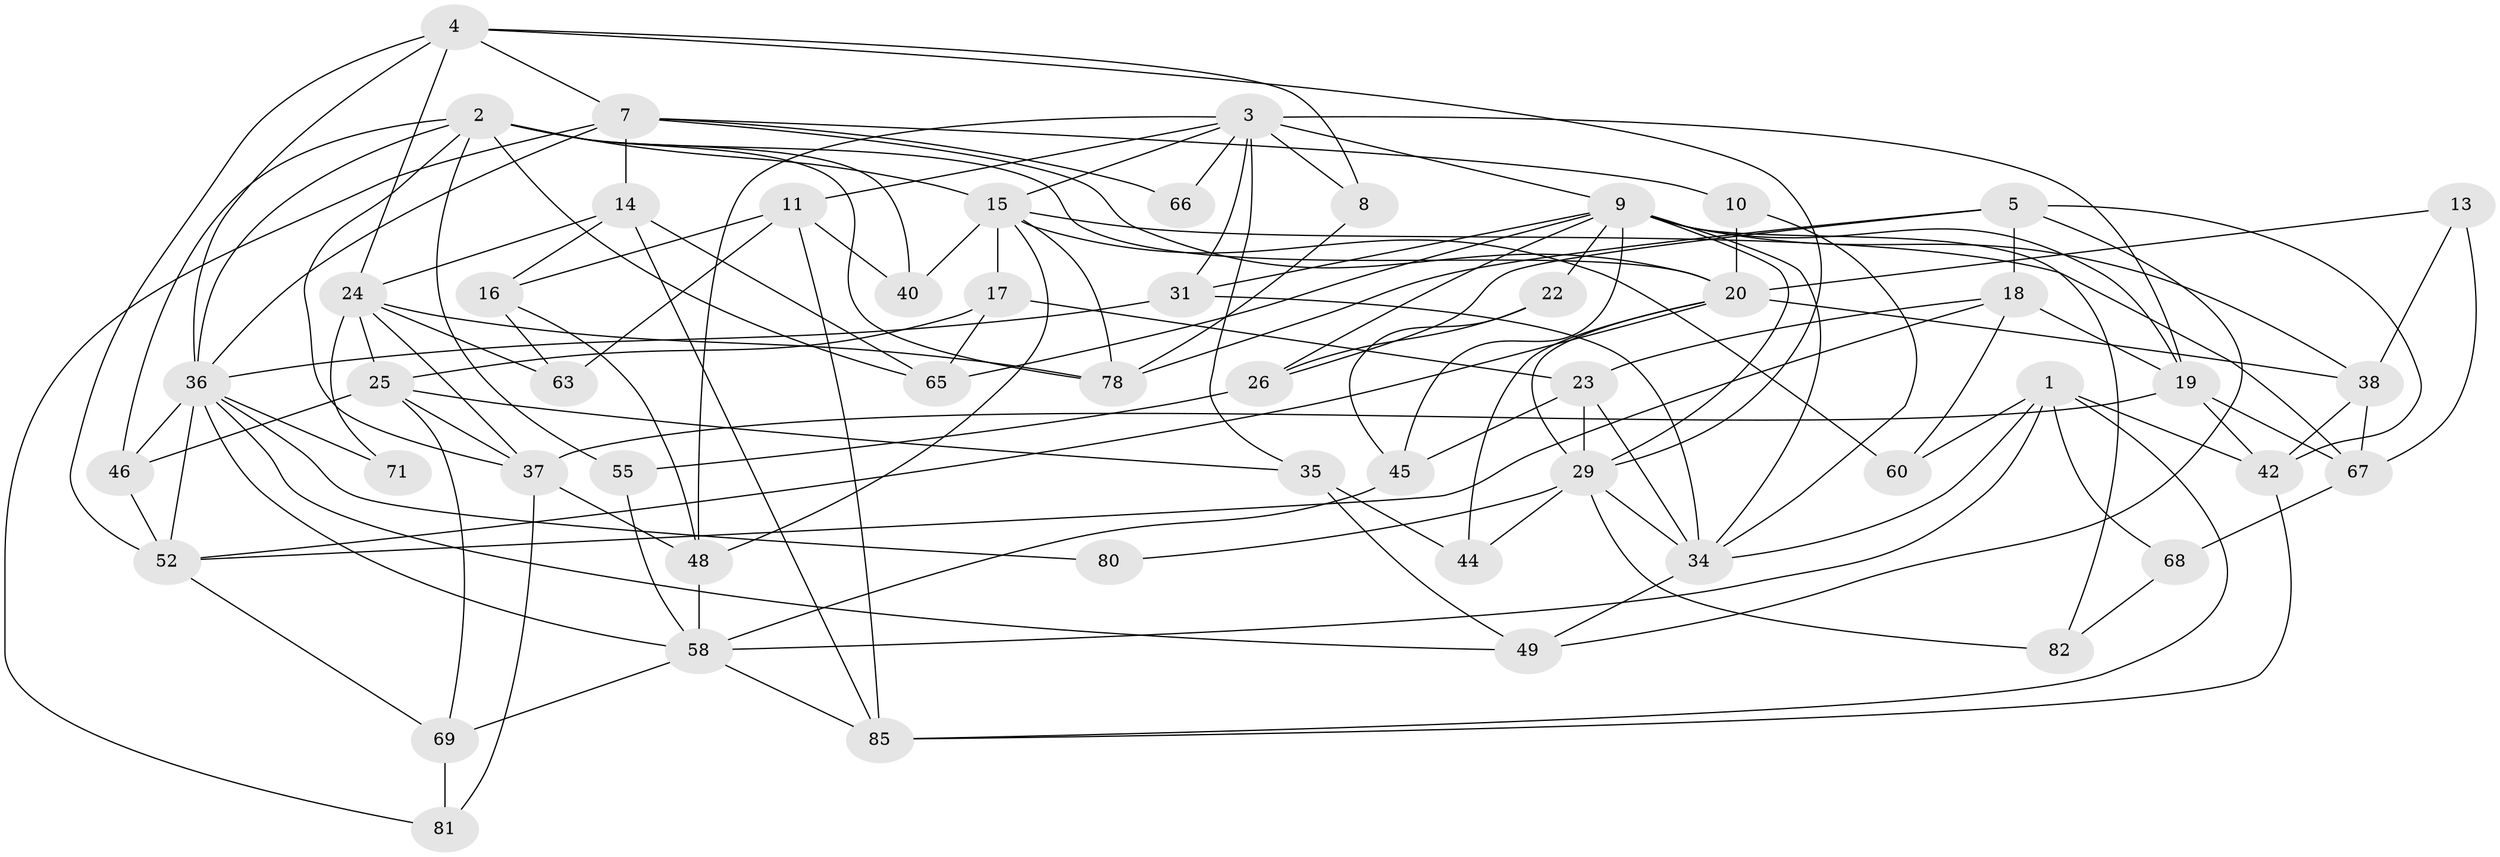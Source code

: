// Generated by graph-tools (version 1.1) at 2025/52/02/27/25 19:52:05]
// undirected, 53 vertices, 132 edges
graph export_dot {
graph [start="1"]
  node [color=gray90,style=filled];
  1 [super="+6"];
  2 [super="+54"];
  3 [super="+32"];
  4 [super="+43"];
  5 [super="+39"];
  7 [super="+50"];
  8 [super="+30"];
  9 [super="+12"];
  10;
  11 [super="+27"];
  13;
  14 [super="+51"];
  15 [super="+83"];
  16;
  17 [super="+21"];
  18 [super="+84"];
  19 [super="+33"];
  20 [super="+47"];
  22;
  23 [super="+61"];
  24 [super="+57"];
  25 [super="+28"];
  26;
  29 [super="+77"];
  31 [super="+59"];
  34 [super="+62"];
  35;
  36 [super="+53"];
  37 [super="+70"];
  38 [super="+75"];
  40 [super="+41"];
  42 [super="+56"];
  44;
  45 [super="+72"];
  46 [super="+73"];
  48;
  49;
  52;
  55 [super="+74"];
  58 [super="+64"];
  60;
  63;
  65;
  66;
  67 [super="+76"];
  68;
  69;
  71;
  78 [super="+79"];
  80;
  81;
  82;
  85;
  1 -- 34;
  1 -- 68;
  1 -- 85;
  1 -- 60;
  1 -- 42;
  1 -- 58;
  2 -- 65;
  2 -- 37;
  2 -- 46;
  2 -- 40;
  2 -- 20;
  2 -- 36;
  2 -- 15;
  2 -- 55 [weight=2];
  2 -- 78;
  3 -- 35;
  3 -- 11;
  3 -- 31;
  3 -- 48;
  3 -- 66;
  3 -- 19;
  3 -- 8;
  3 -- 9;
  3 -- 15;
  4 -- 29;
  4 -- 8;
  4 -- 24;
  4 -- 52;
  4 -- 7;
  4 -- 36;
  5 -- 49;
  5 -- 42;
  5 -- 26;
  5 -- 78;
  5 -- 18;
  7 -- 10;
  7 -- 66;
  7 -- 81;
  7 -- 20;
  7 -- 36;
  7 -- 14;
  8 -- 78;
  9 -- 26;
  9 -- 22;
  9 -- 29;
  9 -- 45;
  9 -- 82;
  9 -- 31;
  9 -- 65;
  9 -- 34;
  9 -- 38;
  9 -- 19;
  10 -- 20;
  10 -- 34;
  11 -- 16;
  11 -- 63;
  11 -- 40;
  11 -- 85;
  13 -- 38;
  13 -- 67;
  13 -- 20;
  14 -- 65;
  14 -- 85;
  14 -- 24;
  14 -- 16;
  15 -- 67;
  15 -- 17;
  15 -- 60;
  15 -- 78;
  15 -- 40;
  15 -- 48;
  16 -- 48;
  16 -- 63;
  17 -- 65;
  17 -- 25;
  17 -- 23;
  18 -- 52;
  18 -- 60;
  18 -- 23;
  18 -- 19;
  19 -- 42;
  19 -- 67 [weight=2];
  19 -- 37;
  20 -- 44;
  20 -- 29;
  20 -- 52;
  20 -- 38;
  22 -- 45;
  22 -- 26;
  23 -- 34;
  23 -- 29;
  23 -- 45;
  24 -- 25 [weight=2];
  24 -- 37;
  24 -- 71;
  24 -- 63;
  24 -- 78;
  25 -- 35;
  25 -- 69;
  25 -- 37;
  25 -- 46;
  26 -- 55;
  29 -- 80;
  29 -- 34;
  29 -- 82;
  29 -- 44;
  31 -- 36;
  31 -- 34;
  34 -- 49;
  35 -- 44;
  35 -- 49;
  36 -- 46;
  36 -- 52;
  36 -- 80;
  36 -- 49;
  36 -- 71;
  36 -- 58;
  37 -- 48;
  37 -- 81;
  38 -- 67;
  38 -- 42;
  42 -- 85;
  45 -- 58;
  46 -- 52;
  48 -- 58;
  52 -- 69;
  55 -- 58;
  58 -- 69;
  58 -- 85;
  67 -- 68;
  68 -- 82;
  69 -- 81;
}
